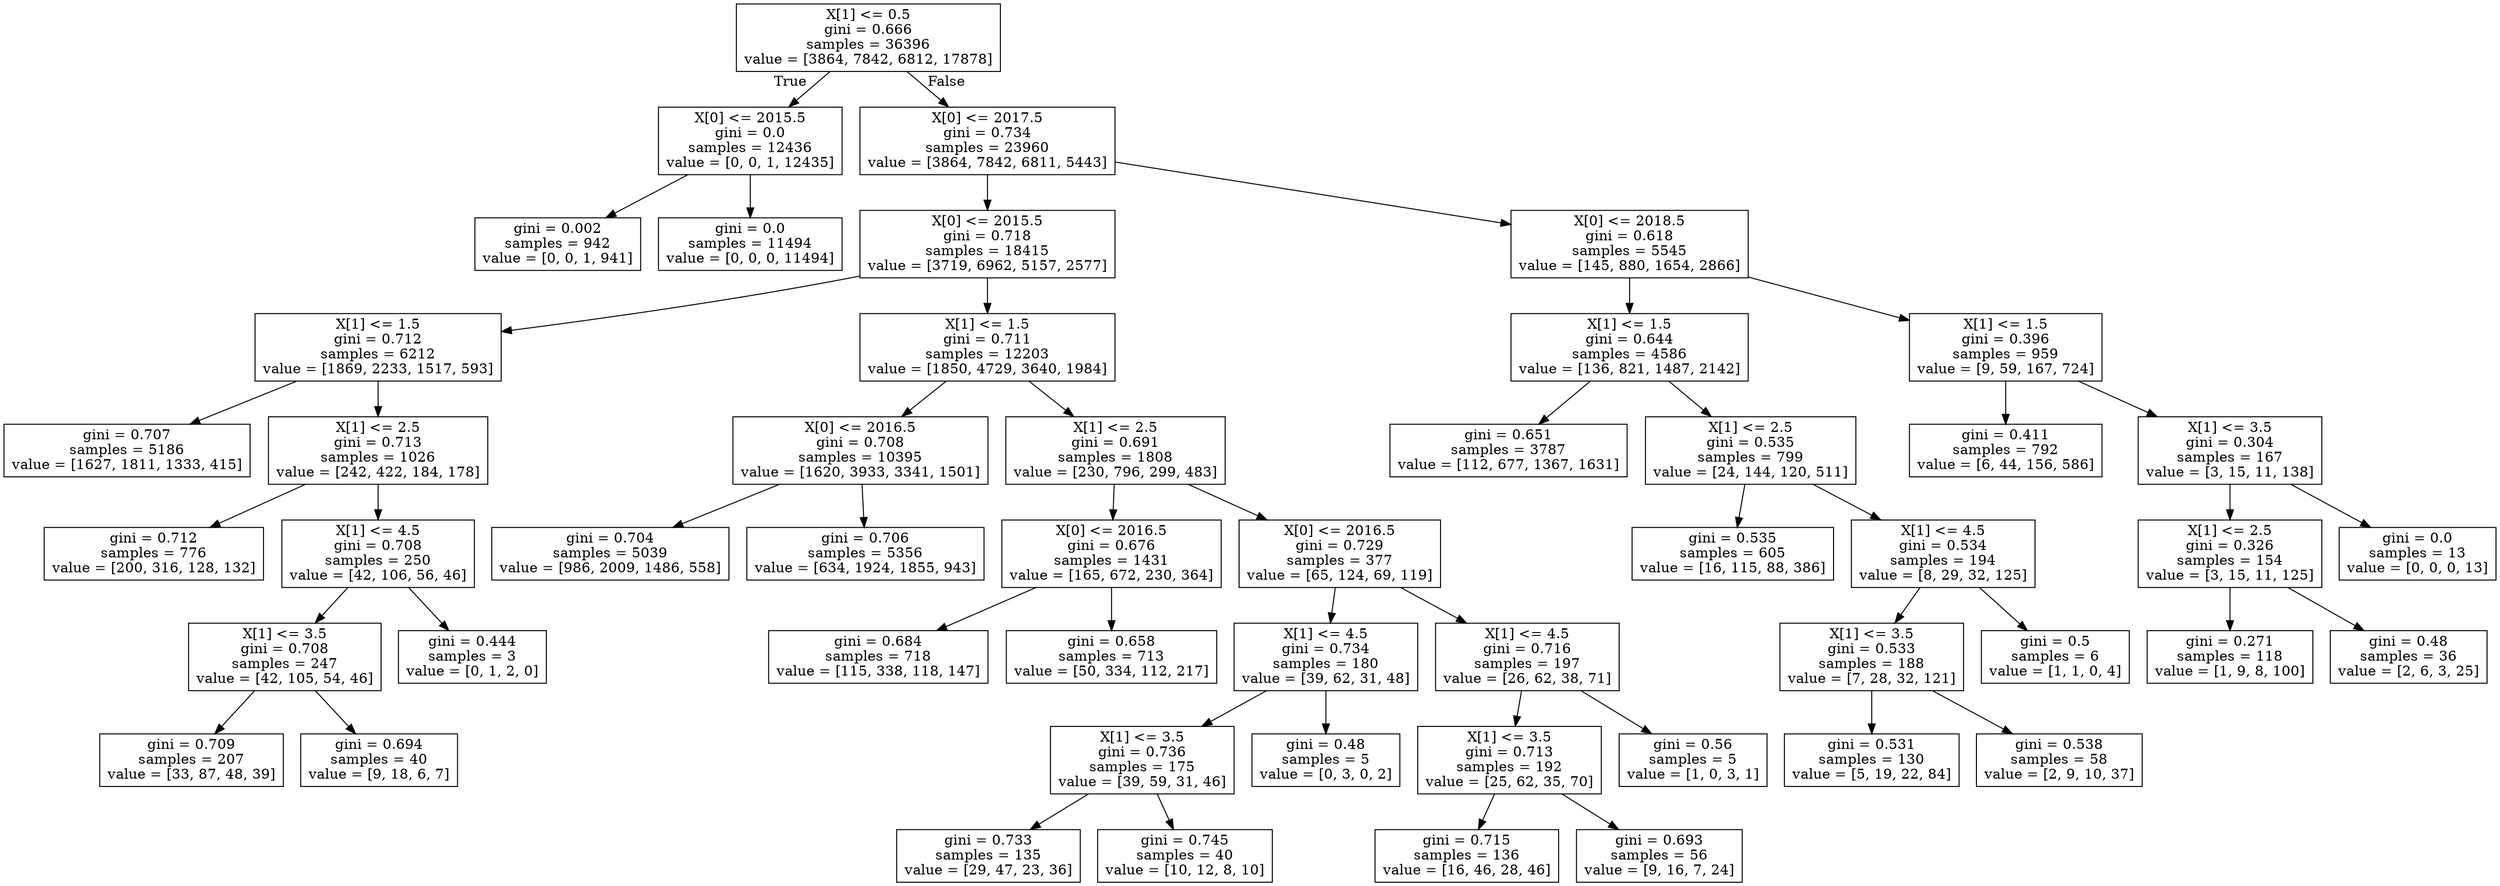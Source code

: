 digraph Tree {
node [shape=box] ;
0 [label="X[1] <= 0.5\ngini = 0.666\nsamples = 36396\nvalue = [3864, 7842, 6812, 17878]"] ;
1 [label="X[0] <= 2015.5\ngini = 0.0\nsamples = 12436\nvalue = [0, 0, 1, 12435]"] ;
0 -> 1 [labeldistance=2.5, labelangle=45, headlabel="True"] ;
2 [label="gini = 0.002\nsamples = 942\nvalue = [0, 0, 1, 941]"] ;
1 -> 2 ;
3 [label="gini = 0.0\nsamples = 11494\nvalue = [0, 0, 0, 11494]"] ;
1 -> 3 ;
4 [label="X[0] <= 2017.5\ngini = 0.734\nsamples = 23960\nvalue = [3864, 7842, 6811, 5443]"] ;
0 -> 4 [labeldistance=2.5, labelangle=-45, headlabel="False"] ;
5 [label="X[0] <= 2015.5\ngini = 0.718\nsamples = 18415\nvalue = [3719, 6962, 5157, 2577]"] ;
4 -> 5 ;
6 [label="X[1] <= 1.5\ngini = 0.712\nsamples = 6212\nvalue = [1869, 2233, 1517, 593]"] ;
5 -> 6 ;
7 [label="gini = 0.707\nsamples = 5186\nvalue = [1627, 1811, 1333, 415]"] ;
6 -> 7 ;
8 [label="X[1] <= 2.5\ngini = 0.713\nsamples = 1026\nvalue = [242, 422, 184, 178]"] ;
6 -> 8 ;
9 [label="gini = 0.712\nsamples = 776\nvalue = [200, 316, 128, 132]"] ;
8 -> 9 ;
10 [label="X[1] <= 4.5\ngini = 0.708\nsamples = 250\nvalue = [42, 106, 56, 46]"] ;
8 -> 10 ;
11 [label="X[1] <= 3.5\ngini = 0.708\nsamples = 247\nvalue = [42, 105, 54, 46]"] ;
10 -> 11 ;
12 [label="gini = 0.709\nsamples = 207\nvalue = [33, 87, 48, 39]"] ;
11 -> 12 ;
13 [label="gini = 0.694\nsamples = 40\nvalue = [9, 18, 6, 7]"] ;
11 -> 13 ;
14 [label="gini = 0.444\nsamples = 3\nvalue = [0, 1, 2, 0]"] ;
10 -> 14 ;
15 [label="X[1] <= 1.5\ngini = 0.711\nsamples = 12203\nvalue = [1850, 4729, 3640, 1984]"] ;
5 -> 15 ;
16 [label="X[0] <= 2016.5\ngini = 0.708\nsamples = 10395\nvalue = [1620, 3933, 3341, 1501]"] ;
15 -> 16 ;
17 [label="gini = 0.704\nsamples = 5039\nvalue = [986, 2009, 1486, 558]"] ;
16 -> 17 ;
18 [label="gini = 0.706\nsamples = 5356\nvalue = [634, 1924, 1855, 943]"] ;
16 -> 18 ;
19 [label="X[1] <= 2.5\ngini = 0.691\nsamples = 1808\nvalue = [230, 796, 299, 483]"] ;
15 -> 19 ;
20 [label="X[0] <= 2016.5\ngini = 0.676\nsamples = 1431\nvalue = [165, 672, 230, 364]"] ;
19 -> 20 ;
21 [label="gini = 0.684\nsamples = 718\nvalue = [115, 338, 118, 147]"] ;
20 -> 21 ;
22 [label="gini = 0.658\nsamples = 713\nvalue = [50, 334, 112, 217]"] ;
20 -> 22 ;
23 [label="X[0] <= 2016.5\ngini = 0.729\nsamples = 377\nvalue = [65, 124, 69, 119]"] ;
19 -> 23 ;
24 [label="X[1] <= 4.5\ngini = 0.734\nsamples = 180\nvalue = [39, 62, 31, 48]"] ;
23 -> 24 ;
25 [label="X[1] <= 3.5\ngini = 0.736\nsamples = 175\nvalue = [39, 59, 31, 46]"] ;
24 -> 25 ;
26 [label="gini = 0.733\nsamples = 135\nvalue = [29, 47, 23, 36]"] ;
25 -> 26 ;
27 [label="gini = 0.745\nsamples = 40\nvalue = [10, 12, 8, 10]"] ;
25 -> 27 ;
28 [label="gini = 0.48\nsamples = 5\nvalue = [0, 3, 0, 2]"] ;
24 -> 28 ;
29 [label="X[1] <= 4.5\ngini = 0.716\nsamples = 197\nvalue = [26, 62, 38, 71]"] ;
23 -> 29 ;
30 [label="X[1] <= 3.5\ngini = 0.713\nsamples = 192\nvalue = [25, 62, 35, 70]"] ;
29 -> 30 ;
31 [label="gini = 0.715\nsamples = 136\nvalue = [16, 46, 28, 46]"] ;
30 -> 31 ;
32 [label="gini = 0.693\nsamples = 56\nvalue = [9, 16, 7, 24]"] ;
30 -> 32 ;
33 [label="gini = 0.56\nsamples = 5\nvalue = [1, 0, 3, 1]"] ;
29 -> 33 ;
34 [label="X[0] <= 2018.5\ngini = 0.618\nsamples = 5545\nvalue = [145, 880, 1654, 2866]"] ;
4 -> 34 ;
35 [label="X[1] <= 1.5\ngini = 0.644\nsamples = 4586\nvalue = [136, 821, 1487, 2142]"] ;
34 -> 35 ;
36 [label="gini = 0.651\nsamples = 3787\nvalue = [112, 677, 1367, 1631]"] ;
35 -> 36 ;
37 [label="X[1] <= 2.5\ngini = 0.535\nsamples = 799\nvalue = [24, 144, 120, 511]"] ;
35 -> 37 ;
38 [label="gini = 0.535\nsamples = 605\nvalue = [16, 115, 88, 386]"] ;
37 -> 38 ;
39 [label="X[1] <= 4.5\ngini = 0.534\nsamples = 194\nvalue = [8, 29, 32, 125]"] ;
37 -> 39 ;
40 [label="X[1] <= 3.5\ngini = 0.533\nsamples = 188\nvalue = [7, 28, 32, 121]"] ;
39 -> 40 ;
41 [label="gini = 0.531\nsamples = 130\nvalue = [5, 19, 22, 84]"] ;
40 -> 41 ;
42 [label="gini = 0.538\nsamples = 58\nvalue = [2, 9, 10, 37]"] ;
40 -> 42 ;
43 [label="gini = 0.5\nsamples = 6\nvalue = [1, 1, 0, 4]"] ;
39 -> 43 ;
44 [label="X[1] <= 1.5\ngini = 0.396\nsamples = 959\nvalue = [9, 59, 167, 724]"] ;
34 -> 44 ;
45 [label="gini = 0.411\nsamples = 792\nvalue = [6, 44, 156, 586]"] ;
44 -> 45 ;
46 [label="X[1] <= 3.5\ngini = 0.304\nsamples = 167\nvalue = [3, 15, 11, 138]"] ;
44 -> 46 ;
47 [label="X[1] <= 2.5\ngini = 0.326\nsamples = 154\nvalue = [3, 15, 11, 125]"] ;
46 -> 47 ;
48 [label="gini = 0.271\nsamples = 118\nvalue = [1, 9, 8, 100]"] ;
47 -> 48 ;
49 [label="gini = 0.48\nsamples = 36\nvalue = [2, 6, 3, 25]"] ;
47 -> 49 ;
50 [label="gini = 0.0\nsamples = 13\nvalue = [0, 0, 0, 13]"] ;
46 -> 50 ;
}